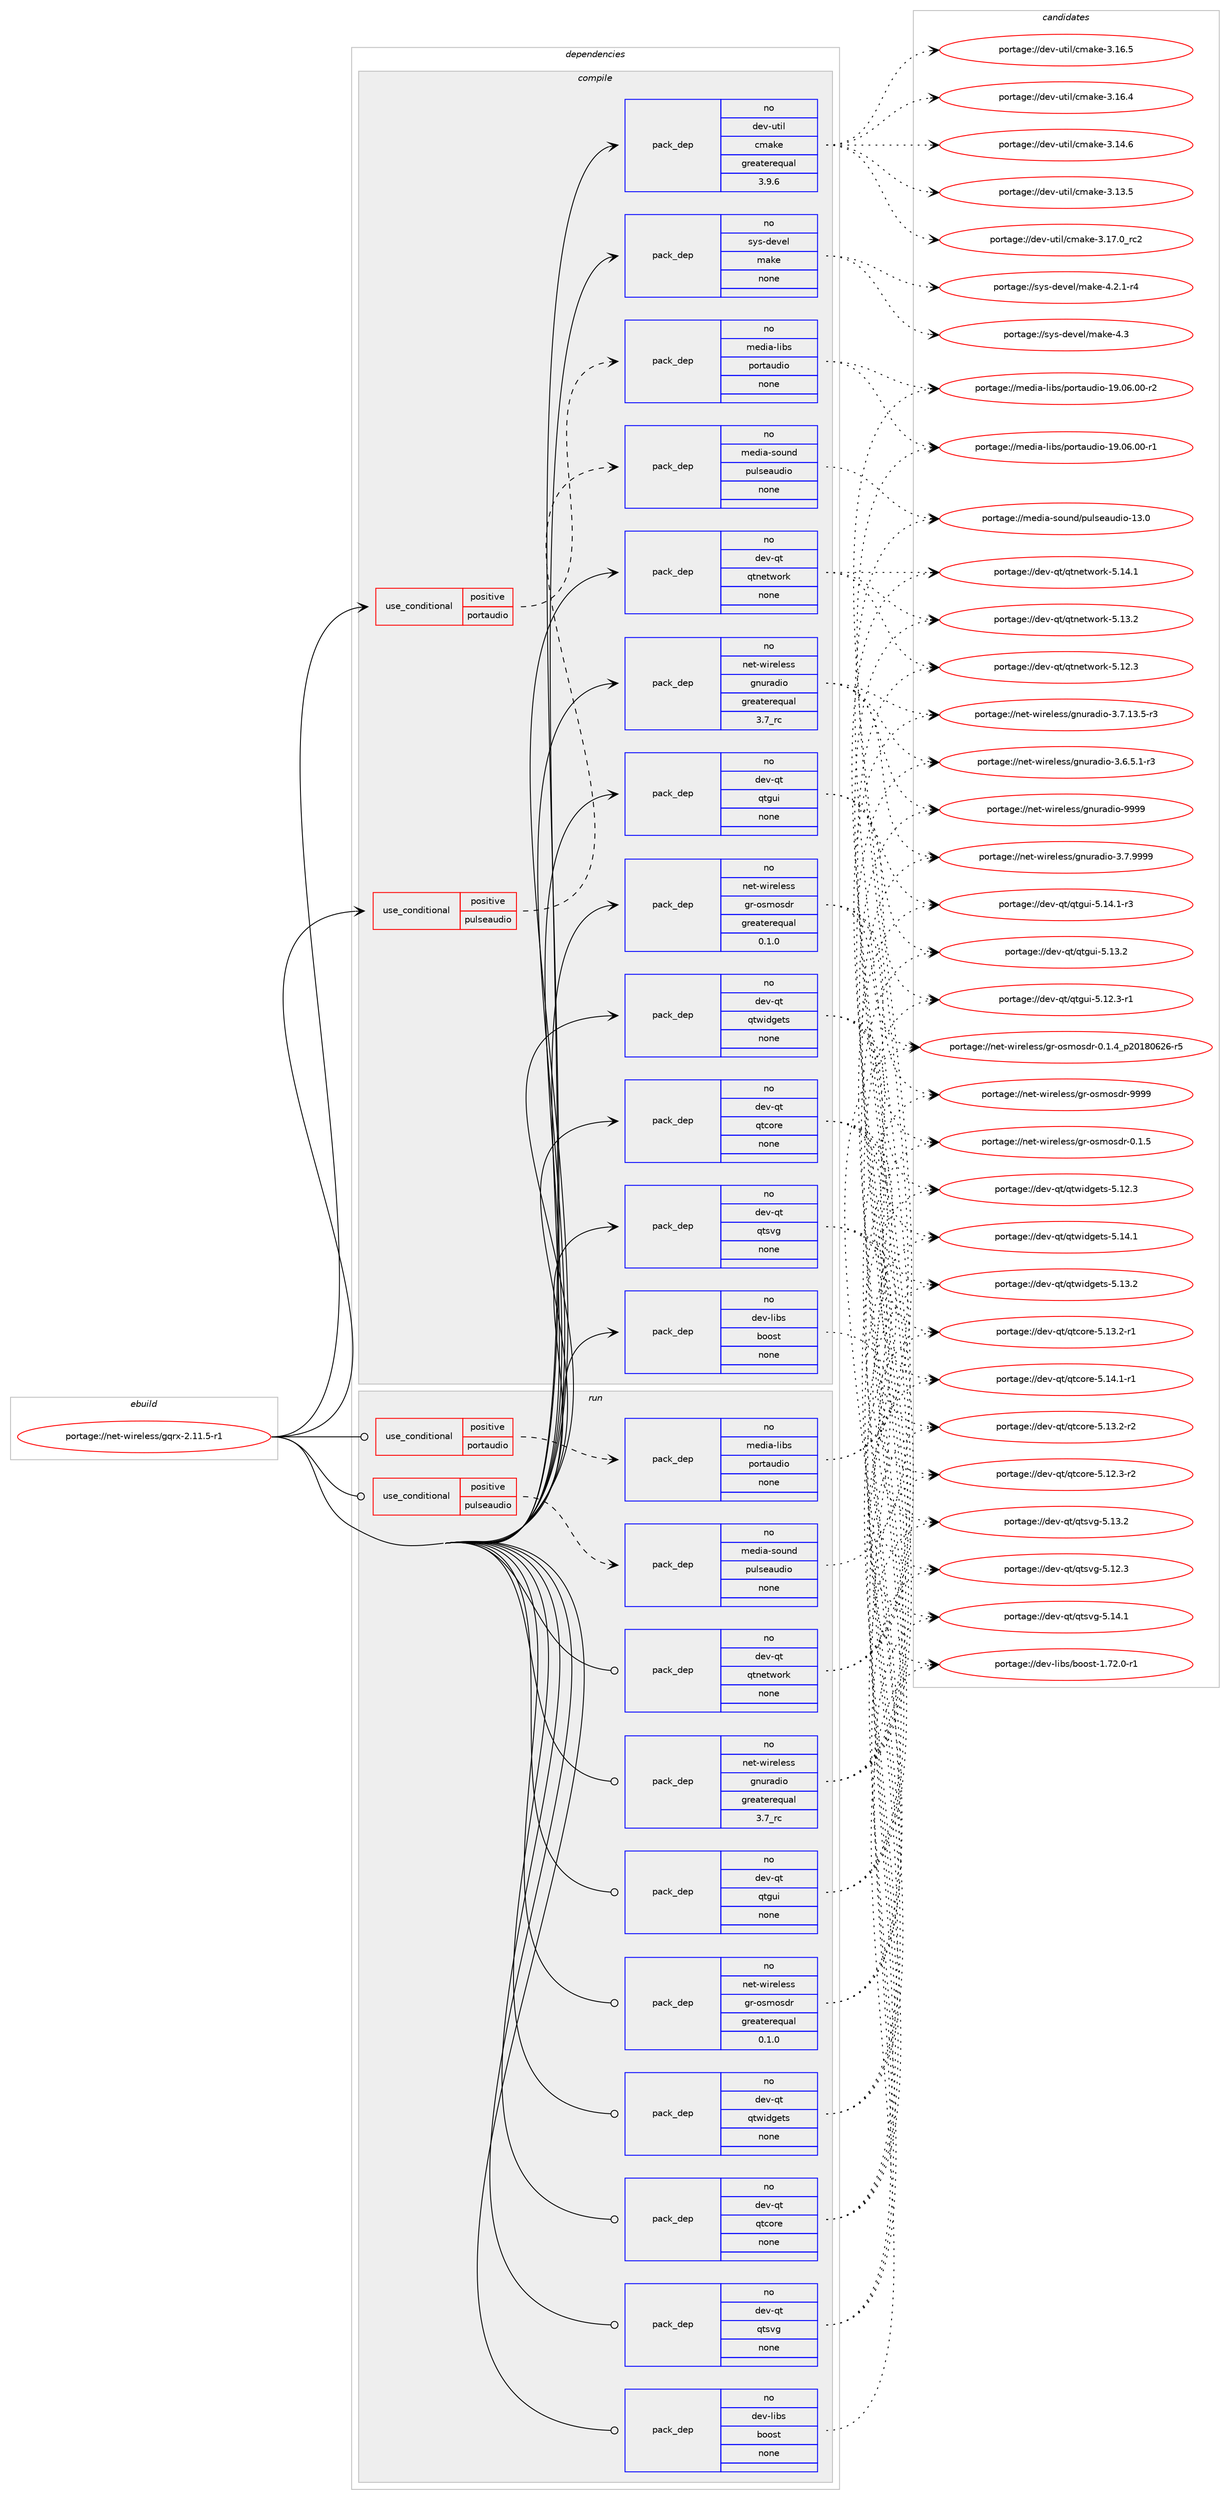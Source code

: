 digraph prolog {

# *************
# Graph options
# *************

newrank=true;
concentrate=true;
compound=true;
graph [rankdir=LR,fontname=Helvetica,fontsize=10,ranksep=1.5];#, ranksep=2.5, nodesep=0.2];
edge  [arrowhead=vee];
node  [fontname=Helvetica,fontsize=10];

# **********
# The ebuild
# **********

subgraph cluster_leftcol {
color=gray;
rank=same;
label=<<i>ebuild</i>>;
id [label="portage://net-wireless/gqrx-2.11.5-r1", color=red, width=4, href="../net-wireless/gqrx-2.11.5-r1.svg"];
}

# ****************
# The dependencies
# ****************

subgraph cluster_midcol {
color=gray;
label=<<i>dependencies</i>>;
subgraph cluster_compile {
fillcolor="#eeeeee";
style=filled;
label=<<i>compile</i>>;
subgraph cond8373 {
dependency47060 [label=<<TABLE BORDER="0" CELLBORDER="1" CELLSPACING="0" CELLPADDING="4"><TR><TD ROWSPAN="3" CELLPADDING="10">use_conditional</TD></TR><TR><TD>positive</TD></TR><TR><TD>portaudio</TD></TR></TABLE>>, shape=none, color=red];
subgraph pack37689 {
dependency47061 [label=<<TABLE BORDER="0" CELLBORDER="1" CELLSPACING="0" CELLPADDING="4" WIDTH="220"><TR><TD ROWSPAN="6" CELLPADDING="30">pack_dep</TD></TR><TR><TD WIDTH="110">no</TD></TR><TR><TD>media-libs</TD></TR><TR><TD>portaudio</TD></TR><TR><TD>none</TD></TR><TR><TD></TD></TR></TABLE>>, shape=none, color=blue];
}
dependency47060:e -> dependency47061:w [weight=20,style="dashed",arrowhead="vee"];
}
id:e -> dependency47060:w [weight=20,style="solid",arrowhead="vee"];
subgraph cond8374 {
dependency47062 [label=<<TABLE BORDER="0" CELLBORDER="1" CELLSPACING="0" CELLPADDING="4"><TR><TD ROWSPAN="3" CELLPADDING="10">use_conditional</TD></TR><TR><TD>positive</TD></TR><TR><TD>pulseaudio</TD></TR></TABLE>>, shape=none, color=red];
subgraph pack37690 {
dependency47063 [label=<<TABLE BORDER="0" CELLBORDER="1" CELLSPACING="0" CELLPADDING="4" WIDTH="220"><TR><TD ROWSPAN="6" CELLPADDING="30">pack_dep</TD></TR><TR><TD WIDTH="110">no</TD></TR><TR><TD>media-sound</TD></TR><TR><TD>pulseaudio</TD></TR><TR><TD>none</TD></TR><TR><TD></TD></TR></TABLE>>, shape=none, color=blue];
}
dependency47062:e -> dependency47063:w [weight=20,style="dashed",arrowhead="vee"];
}
id:e -> dependency47062:w [weight=20,style="solid",arrowhead="vee"];
subgraph pack37691 {
dependency47064 [label=<<TABLE BORDER="0" CELLBORDER="1" CELLSPACING="0" CELLPADDING="4" WIDTH="220"><TR><TD ROWSPAN="6" CELLPADDING="30">pack_dep</TD></TR><TR><TD WIDTH="110">no</TD></TR><TR><TD>dev-libs</TD></TR><TR><TD>boost</TD></TR><TR><TD>none</TD></TR><TR><TD></TD></TR></TABLE>>, shape=none, color=blue];
}
id:e -> dependency47064:w [weight=20,style="solid",arrowhead="vee"];
subgraph pack37692 {
dependency47065 [label=<<TABLE BORDER="0" CELLBORDER="1" CELLSPACING="0" CELLPADDING="4" WIDTH="220"><TR><TD ROWSPAN="6" CELLPADDING="30">pack_dep</TD></TR><TR><TD WIDTH="110">no</TD></TR><TR><TD>dev-qt</TD></TR><TR><TD>qtcore</TD></TR><TR><TD>none</TD></TR><TR><TD></TD></TR></TABLE>>, shape=none, color=blue];
}
id:e -> dependency47065:w [weight=20,style="solid",arrowhead="vee"];
subgraph pack37693 {
dependency47066 [label=<<TABLE BORDER="0" CELLBORDER="1" CELLSPACING="0" CELLPADDING="4" WIDTH="220"><TR><TD ROWSPAN="6" CELLPADDING="30">pack_dep</TD></TR><TR><TD WIDTH="110">no</TD></TR><TR><TD>dev-qt</TD></TR><TR><TD>qtgui</TD></TR><TR><TD>none</TD></TR><TR><TD></TD></TR></TABLE>>, shape=none, color=blue];
}
id:e -> dependency47066:w [weight=20,style="solid",arrowhead="vee"];
subgraph pack37694 {
dependency47067 [label=<<TABLE BORDER="0" CELLBORDER="1" CELLSPACING="0" CELLPADDING="4" WIDTH="220"><TR><TD ROWSPAN="6" CELLPADDING="30">pack_dep</TD></TR><TR><TD WIDTH="110">no</TD></TR><TR><TD>dev-qt</TD></TR><TR><TD>qtnetwork</TD></TR><TR><TD>none</TD></TR><TR><TD></TD></TR></TABLE>>, shape=none, color=blue];
}
id:e -> dependency47067:w [weight=20,style="solid",arrowhead="vee"];
subgraph pack37695 {
dependency47068 [label=<<TABLE BORDER="0" CELLBORDER="1" CELLSPACING="0" CELLPADDING="4" WIDTH="220"><TR><TD ROWSPAN="6" CELLPADDING="30">pack_dep</TD></TR><TR><TD WIDTH="110">no</TD></TR><TR><TD>dev-qt</TD></TR><TR><TD>qtsvg</TD></TR><TR><TD>none</TD></TR><TR><TD></TD></TR></TABLE>>, shape=none, color=blue];
}
id:e -> dependency47068:w [weight=20,style="solid",arrowhead="vee"];
subgraph pack37696 {
dependency47069 [label=<<TABLE BORDER="0" CELLBORDER="1" CELLSPACING="0" CELLPADDING="4" WIDTH="220"><TR><TD ROWSPAN="6" CELLPADDING="30">pack_dep</TD></TR><TR><TD WIDTH="110">no</TD></TR><TR><TD>dev-qt</TD></TR><TR><TD>qtwidgets</TD></TR><TR><TD>none</TD></TR><TR><TD></TD></TR></TABLE>>, shape=none, color=blue];
}
id:e -> dependency47069:w [weight=20,style="solid",arrowhead="vee"];
subgraph pack37697 {
dependency47070 [label=<<TABLE BORDER="0" CELLBORDER="1" CELLSPACING="0" CELLPADDING="4" WIDTH="220"><TR><TD ROWSPAN="6" CELLPADDING="30">pack_dep</TD></TR><TR><TD WIDTH="110">no</TD></TR><TR><TD>dev-util</TD></TR><TR><TD>cmake</TD></TR><TR><TD>greaterequal</TD></TR><TR><TD>3.9.6</TD></TR></TABLE>>, shape=none, color=blue];
}
id:e -> dependency47070:w [weight=20,style="solid",arrowhead="vee"];
subgraph pack37698 {
dependency47071 [label=<<TABLE BORDER="0" CELLBORDER="1" CELLSPACING="0" CELLPADDING="4" WIDTH="220"><TR><TD ROWSPAN="6" CELLPADDING="30">pack_dep</TD></TR><TR><TD WIDTH="110">no</TD></TR><TR><TD>net-wireless</TD></TR><TR><TD>gnuradio</TD></TR><TR><TD>greaterequal</TD></TR><TR><TD>3.7_rc</TD></TR></TABLE>>, shape=none, color=blue];
}
id:e -> dependency47071:w [weight=20,style="solid",arrowhead="vee"];
subgraph pack37699 {
dependency47072 [label=<<TABLE BORDER="0" CELLBORDER="1" CELLSPACING="0" CELLPADDING="4" WIDTH="220"><TR><TD ROWSPAN="6" CELLPADDING="30">pack_dep</TD></TR><TR><TD WIDTH="110">no</TD></TR><TR><TD>net-wireless</TD></TR><TR><TD>gr-osmosdr</TD></TR><TR><TD>greaterequal</TD></TR><TR><TD>0.1.0</TD></TR></TABLE>>, shape=none, color=blue];
}
id:e -> dependency47072:w [weight=20,style="solid",arrowhead="vee"];
subgraph pack37700 {
dependency47073 [label=<<TABLE BORDER="0" CELLBORDER="1" CELLSPACING="0" CELLPADDING="4" WIDTH="220"><TR><TD ROWSPAN="6" CELLPADDING="30">pack_dep</TD></TR><TR><TD WIDTH="110">no</TD></TR><TR><TD>sys-devel</TD></TR><TR><TD>make</TD></TR><TR><TD>none</TD></TR><TR><TD></TD></TR></TABLE>>, shape=none, color=blue];
}
id:e -> dependency47073:w [weight=20,style="solid",arrowhead="vee"];
}
subgraph cluster_compileandrun {
fillcolor="#eeeeee";
style=filled;
label=<<i>compile and run</i>>;
}
subgraph cluster_run {
fillcolor="#eeeeee";
style=filled;
label=<<i>run</i>>;
subgraph cond8375 {
dependency47074 [label=<<TABLE BORDER="0" CELLBORDER="1" CELLSPACING="0" CELLPADDING="4"><TR><TD ROWSPAN="3" CELLPADDING="10">use_conditional</TD></TR><TR><TD>positive</TD></TR><TR><TD>portaudio</TD></TR></TABLE>>, shape=none, color=red];
subgraph pack37701 {
dependency47075 [label=<<TABLE BORDER="0" CELLBORDER="1" CELLSPACING="0" CELLPADDING="4" WIDTH="220"><TR><TD ROWSPAN="6" CELLPADDING="30">pack_dep</TD></TR><TR><TD WIDTH="110">no</TD></TR><TR><TD>media-libs</TD></TR><TR><TD>portaudio</TD></TR><TR><TD>none</TD></TR><TR><TD></TD></TR></TABLE>>, shape=none, color=blue];
}
dependency47074:e -> dependency47075:w [weight=20,style="dashed",arrowhead="vee"];
}
id:e -> dependency47074:w [weight=20,style="solid",arrowhead="odot"];
subgraph cond8376 {
dependency47076 [label=<<TABLE BORDER="0" CELLBORDER="1" CELLSPACING="0" CELLPADDING="4"><TR><TD ROWSPAN="3" CELLPADDING="10">use_conditional</TD></TR><TR><TD>positive</TD></TR><TR><TD>pulseaudio</TD></TR></TABLE>>, shape=none, color=red];
subgraph pack37702 {
dependency47077 [label=<<TABLE BORDER="0" CELLBORDER="1" CELLSPACING="0" CELLPADDING="4" WIDTH="220"><TR><TD ROWSPAN="6" CELLPADDING="30">pack_dep</TD></TR><TR><TD WIDTH="110">no</TD></TR><TR><TD>media-sound</TD></TR><TR><TD>pulseaudio</TD></TR><TR><TD>none</TD></TR><TR><TD></TD></TR></TABLE>>, shape=none, color=blue];
}
dependency47076:e -> dependency47077:w [weight=20,style="dashed",arrowhead="vee"];
}
id:e -> dependency47076:w [weight=20,style="solid",arrowhead="odot"];
subgraph pack37703 {
dependency47078 [label=<<TABLE BORDER="0" CELLBORDER="1" CELLSPACING="0" CELLPADDING="4" WIDTH="220"><TR><TD ROWSPAN="6" CELLPADDING="30">pack_dep</TD></TR><TR><TD WIDTH="110">no</TD></TR><TR><TD>dev-libs</TD></TR><TR><TD>boost</TD></TR><TR><TD>none</TD></TR><TR><TD></TD></TR></TABLE>>, shape=none, color=blue];
}
id:e -> dependency47078:w [weight=20,style="solid",arrowhead="odot"];
subgraph pack37704 {
dependency47079 [label=<<TABLE BORDER="0" CELLBORDER="1" CELLSPACING="0" CELLPADDING="4" WIDTH="220"><TR><TD ROWSPAN="6" CELLPADDING="30">pack_dep</TD></TR><TR><TD WIDTH="110">no</TD></TR><TR><TD>dev-qt</TD></TR><TR><TD>qtcore</TD></TR><TR><TD>none</TD></TR><TR><TD></TD></TR></TABLE>>, shape=none, color=blue];
}
id:e -> dependency47079:w [weight=20,style="solid",arrowhead="odot"];
subgraph pack37705 {
dependency47080 [label=<<TABLE BORDER="0" CELLBORDER="1" CELLSPACING="0" CELLPADDING="4" WIDTH="220"><TR><TD ROWSPAN="6" CELLPADDING="30">pack_dep</TD></TR><TR><TD WIDTH="110">no</TD></TR><TR><TD>dev-qt</TD></TR><TR><TD>qtgui</TD></TR><TR><TD>none</TD></TR><TR><TD></TD></TR></TABLE>>, shape=none, color=blue];
}
id:e -> dependency47080:w [weight=20,style="solid",arrowhead="odot"];
subgraph pack37706 {
dependency47081 [label=<<TABLE BORDER="0" CELLBORDER="1" CELLSPACING="0" CELLPADDING="4" WIDTH="220"><TR><TD ROWSPAN="6" CELLPADDING="30">pack_dep</TD></TR><TR><TD WIDTH="110">no</TD></TR><TR><TD>dev-qt</TD></TR><TR><TD>qtnetwork</TD></TR><TR><TD>none</TD></TR><TR><TD></TD></TR></TABLE>>, shape=none, color=blue];
}
id:e -> dependency47081:w [weight=20,style="solid",arrowhead="odot"];
subgraph pack37707 {
dependency47082 [label=<<TABLE BORDER="0" CELLBORDER="1" CELLSPACING="0" CELLPADDING="4" WIDTH="220"><TR><TD ROWSPAN="6" CELLPADDING="30">pack_dep</TD></TR><TR><TD WIDTH="110">no</TD></TR><TR><TD>dev-qt</TD></TR><TR><TD>qtsvg</TD></TR><TR><TD>none</TD></TR><TR><TD></TD></TR></TABLE>>, shape=none, color=blue];
}
id:e -> dependency47082:w [weight=20,style="solid",arrowhead="odot"];
subgraph pack37708 {
dependency47083 [label=<<TABLE BORDER="0" CELLBORDER="1" CELLSPACING="0" CELLPADDING="4" WIDTH="220"><TR><TD ROWSPAN="6" CELLPADDING="30">pack_dep</TD></TR><TR><TD WIDTH="110">no</TD></TR><TR><TD>dev-qt</TD></TR><TR><TD>qtwidgets</TD></TR><TR><TD>none</TD></TR><TR><TD></TD></TR></TABLE>>, shape=none, color=blue];
}
id:e -> dependency47083:w [weight=20,style="solid",arrowhead="odot"];
subgraph pack37709 {
dependency47084 [label=<<TABLE BORDER="0" CELLBORDER="1" CELLSPACING="0" CELLPADDING="4" WIDTH="220"><TR><TD ROWSPAN="6" CELLPADDING="30">pack_dep</TD></TR><TR><TD WIDTH="110">no</TD></TR><TR><TD>net-wireless</TD></TR><TR><TD>gnuradio</TD></TR><TR><TD>greaterequal</TD></TR><TR><TD>3.7_rc</TD></TR></TABLE>>, shape=none, color=blue];
}
id:e -> dependency47084:w [weight=20,style="solid",arrowhead="odot"];
subgraph pack37710 {
dependency47085 [label=<<TABLE BORDER="0" CELLBORDER="1" CELLSPACING="0" CELLPADDING="4" WIDTH="220"><TR><TD ROWSPAN="6" CELLPADDING="30">pack_dep</TD></TR><TR><TD WIDTH="110">no</TD></TR><TR><TD>net-wireless</TD></TR><TR><TD>gr-osmosdr</TD></TR><TR><TD>greaterequal</TD></TR><TR><TD>0.1.0</TD></TR></TABLE>>, shape=none, color=blue];
}
id:e -> dependency47085:w [weight=20,style="solid",arrowhead="odot"];
}
}

# **************
# The candidates
# **************

subgraph cluster_choices {
rank=same;
color=gray;
label=<<i>candidates</i>>;

subgraph choice37689 {
color=black;
nodesep=1;
choice10910110010597451081059811547112111114116971171001051114549574648544648484511450 [label="portage://media-libs/portaudio-19.06.00-r2", color=red, width=4,href="../media-libs/portaudio-19.06.00-r2.svg"];
choice10910110010597451081059811547112111114116971171001051114549574648544648484511449 [label="portage://media-libs/portaudio-19.06.00-r1", color=red, width=4,href="../media-libs/portaudio-19.06.00-r1.svg"];
dependency47061:e -> choice10910110010597451081059811547112111114116971171001051114549574648544648484511450:w [style=dotted,weight="100"];
dependency47061:e -> choice10910110010597451081059811547112111114116971171001051114549574648544648484511449:w [style=dotted,weight="100"];
}
subgraph choice37690 {
color=black;
nodesep=1;
choice109101100105974511511111711010047112117108115101971171001051114549514648 [label="portage://media-sound/pulseaudio-13.0", color=red, width=4,href="../media-sound/pulseaudio-13.0.svg"];
dependency47063:e -> choice109101100105974511511111711010047112117108115101971171001051114549514648:w [style=dotted,weight="100"];
}
subgraph choice37691 {
color=black;
nodesep=1;
choice10010111845108105981154798111111115116454946555046484511449 [label="portage://dev-libs/boost-1.72.0-r1", color=red, width=4,href="../dev-libs/boost-1.72.0-r1.svg"];
dependency47064:e -> choice10010111845108105981154798111111115116454946555046484511449:w [style=dotted,weight="100"];
}
subgraph choice37692 {
color=black;
nodesep=1;
choice100101118451131164711311699111114101455346495246494511449 [label="portage://dev-qt/qtcore-5.14.1-r1", color=red, width=4,href="../dev-qt/qtcore-5.14.1-r1.svg"];
choice100101118451131164711311699111114101455346495146504511450 [label="portage://dev-qt/qtcore-5.13.2-r2", color=red, width=4,href="../dev-qt/qtcore-5.13.2-r2.svg"];
choice100101118451131164711311699111114101455346495146504511449 [label="portage://dev-qt/qtcore-5.13.2-r1", color=red, width=4,href="../dev-qt/qtcore-5.13.2-r1.svg"];
choice100101118451131164711311699111114101455346495046514511450 [label="portage://dev-qt/qtcore-5.12.3-r2", color=red, width=4,href="../dev-qt/qtcore-5.12.3-r2.svg"];
dependency47065:e -> choice100101118451131164711311699111114101455346495246494511449:w [style=dotted,weight="100"];
dependency47065:e -> choice100101118451131164711311699111114101455346495146504511450:w [style=dotted,weight="100"];
dependency47065:e -> choice100101118451131164711311699111114101455346495146504511449:w [style=dotted,weight="100"];
dependency47065:e -> choice100101118451131164711311699111114101455346495046514511450:w [style=dotted,weight="100"];
}
subgraph choice37693 {
color=black;
nodesep=1;
choice1001011184511311647113116103117105455346495246494511451 [label="portage://dev-qt/qtgui-5.14.1-r3", color=red, width=4,href="../dev-qt/qtgui-5.14.1-r3.svg"];
choice100101118451131164711311610311710545534649514650 [label="portage://dev-qt/qtgui-5.13.2", color=red, width=4,href="../dev-qt/qtgui-5.13.2.svg"];
choice1001011184511311647113116103117105455346495046514511449 [label="portage://dev-qt/qtgui-5.12.3-r1", color=red, width=4,href="../dev-qt/qtgui-5.12.3-r1.svg"];
dependency47066:e -> choice1001011184511311647113116103117105455346495246494511451:w [style=dotted,weight="100"];
dependency47066:e -> choice100101118451131164711311610311710545534649514650:w [style=dotted,weight="100"];
dependency47066:e -> choice1001011184511311647113116103117105455346495046514511449:w [style=dotted,weight="100"];
}
subgraph choice37694 {
color=black;
nodesep=1;
choice100101118451131164711311611010111611911111410745534649524649 [label="portage://dev-qt/qtnetwork-5.14.1", color=red, width=4,href="../dev-qt/qtnetwork-5.14.1.svg"];
choice100101118451131164711311611010111611911111410745534649514650 [label="portage://dev-qt/qtnetwork-5.13.2", color=red, width=4,href="../dev-qt/qtnetwork-5.13.2.svg"];
choice100101118451131164711311611010111611911111410745534649504651 [label="portage://dev-qt/qtnetwork-5.12.3", color=red, width=4,href="../dev-qt/qtnetwork-5.12.3.svg"];
dependency47067:e -> choice100101118451131164711311611010111611911111410745534649524649:w [style=dotted,weight="100"];
dependency47067:e -> choice100101118451131164711311611010111611911111410745534649514650:w [style=dotted,weight="100"];
dependency47067:e -> choice100101118451131164711311611010111611911111410745534649504651:w [style=dotted,weight="100"];
}
subgraph choice37695 {
color=black;
nodesep=1;
choice100101118451131164711311611511810345534649524649 [label="portage://dev-qt/qtsvg-5.14.1", color=red, width=4,href="../dev-qt/qtsvg-5.14.1.svg"];
choice100101118451131164711311611511810345534649514650 [label="portage://dev-qt/qtsvg-5.13.2", color=red, width=4,href="../dev-qt/qtsvg-5.13.2.svg"];
choice100101118451131164711311611511810345534649504651 [label="portage://dev-qt/qtsvg-5.12.3", color=red, width=4,href="../dev-qt/qtsvg-5.12.3.svg"];
dependency47068:e -> choice100101118451131164711311611511810345534649524649:w [style=dotted,weight="100"];
dependency47068:e -> choice100101118451131164711311611511810345534649514650:w [style=dotted,weight="100"];
dependency47068:e -> choice100101118451131164711311611511810345534649504651:w [style=dotted,weight="100"];
}
subgraph choice37696 {
color=black;
nodesep=1;
choice100101118451131164711311611910510010310111611545534649524649 [label="portage://dev-qt/qtwidgets-5.14.1", color=red, width=4,href="../dev-qt/qtwidgets-5.14.1.svg"];
choice100101118451131164711311611910510010310111611545534649514650 [label="portage://dev-qt/qtwidgets-5.13.2", color=red, width=4,href="../dev-qt/qtwidgets-5.13.2.svg"];
choice100101118451131164711311611910510010310111611545534649504651 [label="portage://dev-qt/qtwidgets-5.12.3", color=red, width=4,href="../dev-qt/qtwidgets-5.12.3.svg"];
dependency47069:e -> choice100101118451131164711311611910510010310111611545534649524649:w [style=dotted,weight="100"];
dependency47069:e -> choice100101118451131164711311611910510010310111611545534649514650:w [style=dotted,weight="100"];
dependency47069:e -> choice100101118451131164711311611910510010310111611545534649504651:w [style=dotted,weight="100"];
}
subgraph choice37697 {
color=black;
nodesep=1;
choice1001011184511711610510847991099710710145514649554648951149950 [label="portage://dev-util/cmake-3.17.0_rc2", color=red, width=4,href="../dev-util/cmake-3.17.0_rc2.svg"];
choice1001011184511711610510847991099710710145514649544653 [label="portage://dev-util/cmake-3.16.5", color=red, width=4,href="../dev-util/cmake-3.16.5.svg"];
choice1001011184511711610510847991099710710145514649544652 [label="portage://dev-util/cmake-3.16.4", color=red, width=4,href="../dev-util/cmake-3.16.4.svg"];
choice1001011184511711610510847991099710710145514649524654 [label="portage://dev-util/cmake-3.14.6", color=red, width=4,href="../dev-util/cmake-3.14.6.svg"];
choice1001011184511711610510847991099710710145514649514653 [label="portage://dev-util/cmake-3.13.5", color=red, width=4,href="../dev-util/cmake-3.13.5.svg"];
dependency47070:e -> choice1001011184511711610510847991099710710145514649554648951149950:w [style=dotted,weight="100"];
dependency47070:e -> choice1001011184511711610510847991099710710145514649544653:w [style=dotted,weight="100"];
dependency47070:e -> choice1001011184511711610510847991099710710145514649544652:w [style=dotted,weight="100"];
dependency47070:e -> choice1001011184511711610510847991099710710145514649524654:w [style=dotted,weight="100"];
dependency47070:e -> choice1001011184511711610510847991099710710145514649514653:w [style=dotted,weight="100"];
}
subgraph choice37698 {
color=black;
nodesep=1;
choice1101011164511910511410110810111511547103110117114971001051114557575757 [label="portage://net-wireless/gnuradio-9999", color=red, width=4,href="../net-wireless/gnuradio-9999.svg"];
choice110101116451191051141011081011151154710311011711497100105111455146554657575757 [label="portage://net-wireless/gnuradio-3.7.9999", color=red, width=4,href="../net-wireless/gnuradio-3.7.9999.svg"];
choice1101011164511910511410110810111511547103110117114971001051114551465546495146534511451 [label="portage://net-wireless/gnuradio-3.7.13.5-r3", color=red, width=4,href="../net-wireless/gnuradio-3.7.13.5-r3.svg"];
choice11010111645119105114101108101115115471031101171149710010511145514654465346494511451 [label="portage://net-wireless/gnuradio-3.6.5.1-r3", color=red, width=4,href="../net-wireless/gnuradio-3.6.5.1-r3.svg"];
dependency47071:e -> choice1101011164511910511410110810111511547103110117114971001051114557575757:w [style=dotted,weight="100"];
dependency47071:e -> choice110101116451191051141011081011151154710311011711497100105111455146554657575757:w [style=dotted,weight="100"];
dependency47071:e -> choice1101011164511910511410110810111511547103110117114971001051114551465546495146534511451:w [style=dotted,weight="100"];
dependency47071:e -> choice11010111645119105114101108101115115471031101171149710010511145514654465346494511451:w [style=dotted,weight="100"];
}
subgraph choice37699 {
color=black;
nodesep=1;
choice1101011164511910511410110810111511547103114451111151091111151001144557575757 [label="portage://net-wireless/gr-osmosdr-9999", color=red, width=4,href="../net-wireless/gr-osmosdr-9999.svg"];
choice110101116451191051141011081011151154710311445111115109111115100114454846494653 [label="portage://net-wireless/gr-osmosdr-0.1.5", color=red, width=4,href="../net-wireless/gr-osmosdr-0.1.5.svg"];
choice1101011164511910511410110810111511547103114451111151091111151001144548464946529511250484956485450544511453 [label="portage://net-wireless/gr-osmosdr-0.1.4_p20180626-r5", color=red, width=4,href="../net-wireless/gr-osmosdr-0.1.4_p20180626-r5.svg"];
dependency47072:e -> choice1101011164511910511410110810111511547103114451111151091111151001144557575757:w [style=dotted,weight="100"];
dependency47072:e -> choice110101116451191051141011081011151154710311445111115109111115100114454846494653:w [style=dotted,weight="100"];
dependency47072:e -> choice1101011164511910511410110810111511547103114451111151091111151001144548464946529511250484956485450544511453:w [style=dotted,weight="100"];
}
subgraph choice37700 {
color=black;
nodesep=1;
choice11512111545100101118101108471099710710145524651 [label="portage://sys-devel/make-4.3", color=red, width=4,href="../sys-devel/make-4.3.svg"];
choice1151211154510010111810110847109971071014552465046494511452 [label="portage://sys-devel/make-4.2.1-r4", color=red, width=4,href="../sys-devel/make-4.2.1-r4.svg"];
dependency47073:e -> choice11512111545100101118101108471099710710145524651:w [style=dotted,weight="100"];
dependency47073:e -> choice1151211154510010111810110847109971071014552465046494511452:w [style=dotted,weight="100"];
}
subgraph choice37701 {
color=black;
nodesep=1;
choice10910110010597451081059811547112111114116971171001051114549574648544648484511450 [label="portage://media-libs/portaudio-19.06.00-r2", color=red, width=4,href="../media-libs/portaudio-19.06.00-r2.svg"];
choice10910110010597451081059811547112111114116971171001051114549574648544648484511449 [label="portage://media-libs/portaudio-19.06.00-r1", color=red, width=4,href="../media-libs/portaudio-19.06.00-r1.svg"];
dependency47075:e -> choice10910110010597451081059811547112111114116971171001051114549574648544648484511450:w [style=dotted,weight="100"];
dependency47075:e -> choice10910110010597451081059811547112111114116971171001051114549574648544648484511449:w [style=dotted,weight="100"];
}
subgraph choice37702 {
color=black;
nodesep=1;
choice109101100105974511511111711010047112117108115101971171001051114549514648 [label="portage://media-sound/pulseaudio-13.0", color=red, width=4,href="../media-sound/pulseaudio-13.0.svg"];
dependency47077:e -> choice109101100105974511511111711010047112117108115101971171001051114549514648:w [style=dotted,weight="100"];
}
subgraph choice37703 {
color=black;
nodesep=1;
choice10010111845108105981154798111111115116454946555046484511449 [label="portage://dev-libs/boost-1.72.0-r1", color=red, width=4,href="../dev-libs/boost-1.72.0-r1.svg"];
dependency47078:e -> choice10010111845108105981154798111111115116454946555046484511449:w [style=dotted,weight="100"];
}
subgraph choice37704 {
color=black;
nodesep=1;
choice100101118451131164711311699111114101455346495246494511449 [label="portage://dev-qt/qtcore-5.14.1-r1", color=red, width=4,href="../dev-qt/qtcore-5.14.1-r1.svg"];
choice100101118451131164711311699111114101455346495146504511450 [label="portage://dev-qt/qtcore-5.13.2-r2", color=red, width=4,href="../dev-qt/qtcore-5.13.2-r2.svg"];
choice100101118451131164711311699111114101455346495146504511449 [label="portage://dev-qt/qtcore-5.13.2-r1", color=red, width=4,href="../dev-qt/qtcore-5.13.2-r1.svg"];
choice100101118451131164711311699111114101455346495046514511450 [label="portage://dev-qt/qtcore-5.12.3-r2", color=red, width=4,href="../dev-qt/qtcore-5.12.3-r2.svg"];
dependency47079:e -> choice100101118451131164711311699111114101455346495246494511449:w [style=dotted,weight="100"];
dependency47079:e -> choice100101118451131164711311699111114101455346495146504511450:w [style=dotted,weight="100"];
dependency47079:e -> choice100101118451131164711311699111114101455346495146504511449:w [style=dotted,weight="100"];
dependency47079:e -> choice100101118451131164711311699111114101455346495046514511450:w [style=dotted,weight="100"];
}
subgraph choice37705 {
color=black;
nodesep=1;
choice1001011184511311647113116103117105455346495246494511451 [label="portage://dev-qt/qtgui-5.14.1-r3", color=red, width=4,href="../dev-qt/qtgui-5.14.1-r3.svg"];
choice100101118451131164711311610311710545534649514650 [label="portage://dev-qt/qtgui-5.13.2", color=red, width=4,href="../dev-qt/qtgui-5.13.2.svg"];
choice1001011184511311647113116103117105455346495046514511449 [label="portage://dev-qt/qtgui-5.12.3-r1", color=red, width=4,href="../dev-qt/qtgui-5.12.3-r1.svg"];
dependency47080:e -> choice1001011184511311647113116103117105455346495246494511451:w [style=dotted,weight="100"];
dependency47080:e -> choice100101118451131164711311610311710545534649514650:w [style=dotted,weight="100"];
dependency47080:e -> choice1001011184511311647113116103117105455346495046514511449:w [style=dotted,weight="100"];
}
subgraph choice37706 {
color=black;
nodesep=1;
choice100101118451131164711311611010111611911111410745534649524649 [label="portage://dev-qt/qtnetwork-5.14.1", color=red, width=4,href="../dev-qt/qtnetwork-5.14.1.svg"];
choice100101118451131164711311611010111611911111410745534649514650 [label="portage://dev-qt/qtnetwork-5.13.2", color=red, width=4,href="../dev-qt/qtnetwork-5.13.2.svg"];
choice100101118451131164711311611010111611911111410745534649504651 [label="portage://dev-qt/qtnetwork-5.12.3", color=red, width=4,href="../dev-qt/qtnetwork-5.12.3.svg"];
dependency47081:e -> choice100101118451131164711311611010111611911111410745534649524649:w [style=dotted,weight="100"];
dependency47081:e -> choice100101118451131164711311611010111611911111410745534649514650:w [style=dotted,weight="100"];
dependency47081:e -> choice100101118451131164711311611010111611911111410745534649504651:w [style=dotted,weight="100"];
}
subgraph choice37707 {
color=black;
nodesep=1;
choice100101118451131164711311611511810345534649524649 [label="portage://dev-qt/qtsvg-5.14.1", color=red, width=4,href="../dev-qt/qtsvg-5.14.1.svg"];
choice100101118451131164711311611511810345534649514650 [label="portage://dev-qt/qtsvg-5.13.2", color=red, width=4,href="../dev-qt/qtsvg-5.13.2.svg"];
choice100101118451131164711311611511810345534649504651 [label="portage://dev-qt/qtsvg-5.12.3", color=red, width=4,href="../dev-qt/qtsvg-5.12.3.svg"];
dependency47082:e -> choice100101118451131164711311611511810345534649524649:w [style=dotted,weight="100"];
dependency47082:e -> choice100101118451131164711311611511810345534649514650:w [style=dotted,weight="100"];
dependency47082:e -> choice100101118451131164711311611511810345534649504651:w [style=dotted,weight="100"];
}
subgraph choice37708 {
color=black;
nodesep=1;
choice100101118451131164711311611910510010310111611545534649524649 [label="portage://dev-qt/qtwidgets-5.14.1", color=red, width=4,href="../dev-qt/qtwidgets-5.14.1.svg"];
choice100101118451131164711311611910510010310111611545534649514650 [label="portage://dev-qt/qtwidgets-5.13.2", color=red, width=4,href="../dev-qt/qtwidgets-5.13.2.svg"];
choice100101118451131164711311611910510010310111611545534649504651 [label="portage://dev-qt/qtwidgets-5.12.3", color=red, width=4,href="../dev-qt/qtwidgets-5.12.3.svg"];
dependency47083:e -> choice100101118451131164711311611910510010310111611545534649524649:w [style=dotted,weight="100"];
dependency47083:e -> choice100101118451131164711311611910510010310111611545534649514650:w [style=dotted,weight="100"];
dependency47083:e -> choice100101118451131164711311611910510010310111611545534649504651:w [style=dotted,weight="100"];
}
subgraph choice37709 {
color=black;
nodesep=1;
choice1101011164511910511410110810111511547103110117114971001051114557575757 [label="portage://net-wireless/gnuradio-9999", color=red, width=4,href="../net-wireless/gnuradio-9999.svg"];
choice110101116451191051141011081011151154710311011711497100105111455146554657575757 [label="portage://net-wireless/gnuradio-3.7.9999", color=red, width=4,href="../net-wireless/gnuradio-3.7.9999.svg"];
choice1101011164511910511410110810111511547103110117114971001051114551465546495146534511451 [label="portage://net-wireless/gnuradio-3.7.13.5-r3", color=red, width=4,href="../net-wireless/gnuradio-3.7.13.5-r3.svg"];
choice11010111645119105114101108101115115471031101171149710010511145514654465346494511451 [label="portage://net-wireless/gnuradio-3.6.5.1-r3", color=red, width=4,href="../net-wireless/gnuradio-3.6.5.1-r3.svg"];
dependency47084:e -> choice1101011164511910511410110810111511547103110117114971001051114557575757:w [style=dotted,weight="100"];
dependency47084:e -> choice110101116451191051141011081011151154710311011711497100105111455146554657575757:w [style=dotted,weight="100"];
dependency47084:e -> choice1101011164511910511410110810111511547103110117114971001051114551465546495146534511451:w [style=dotted,weight="100"];
dependency47084:e -> choice11010111645119105114101108101115115471031101171149710010511145514654465346494511451:w [style=dotted,weight="100"];
}
subgraph choice37710 {
color=black;
nodesep=1;
choice1101011164511910511410110810111511547103114451111151091111151001144557575757 [label="portage://net-wireless/gr-osmosdr-9999", color=red, width=4,href="../net-wireless/gr-osmosdr-9999.svg"];
choice110101116451191051141011081011151154710311445111115109111115100114454846494653 [label="portage://net-wireless/gr-osmosdr-0.1.5", color=red, width=4,href="../net-wireless/gr-osmosdr-0.1.5.svg"];
choice1101011164511910511410110810111511547103114451111151091111151001144548464946529511250484956485450544511453 [label="portage://net-wireless/gr-osmosdr-0.1.4_p20180626-r5", color=red, width=4,href="../net-wireless/gr-osmosdr-0.1.4_p20180626-r5.svg"];
dependency47085:e -> choice1101011164511910511410110810111511547103114451111151091111151001144557575757:w [style=dotted,weight="100"];
dependency47085:e -> choice110101116451191051141011081011151154710311445111115109111115100114454846494653:w [style=dotted,weight="100"];
dependency47085:e -> choice1101011164511910511410110810111511547103114451111151091111151001144548464946529511250484956485450544511453:w [style=dotted,weight="100"];
}
}

}
